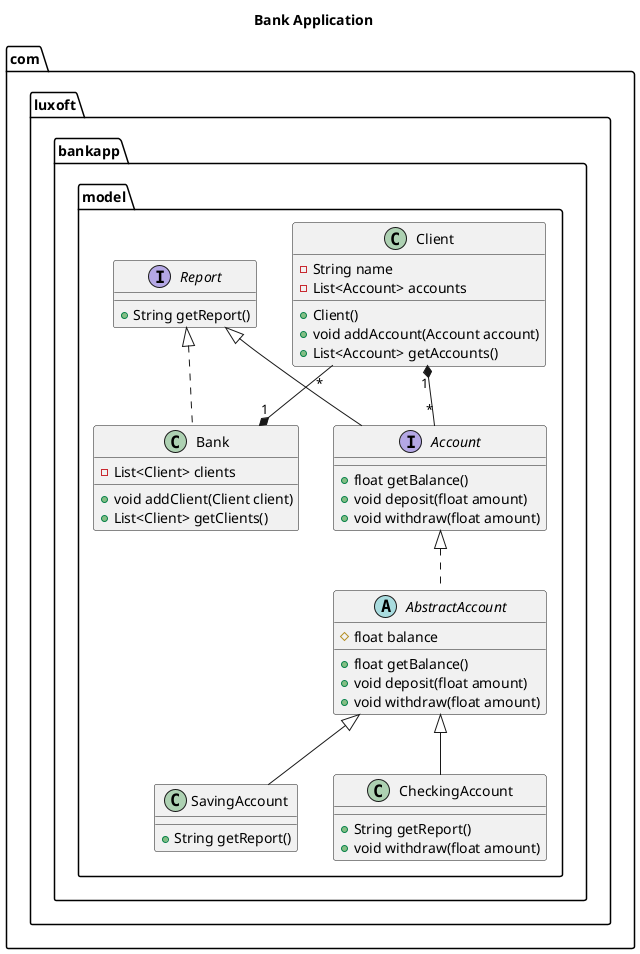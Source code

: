 @startuml
skinparam shadowing false

title Bank Application

package com.luxoft.bankapp.model {
    class Client {
      -String name
      -List<Account> accounts
      +Client()
      +void addAccount(Account account)
      +List<Account> getAccounts()
    }

    interface Report {
      +String getReport()
    }

    class Bank {
      -List<Client> clients
      +void addClient(Client client)
      +List<Client> getClients()
    }

    interface Account {
      +float getBalance()
      +void deposit(float amount)
      +void withdraw(float amount)
    }

    abstract class AbstractAccount {
      #float balance
      +float getBalance()
      +void deposit(float amount)
      +void withdraw(float amount)
    }

    class SavingAccount {
      +String getReport()
    }

    class CheckingAccount {
      +String getReport()
      +void withdraw(float amount)
    }

}


Client "1" *-- "*" Account
Client "*" --* "1" Bank
Report  <|-- Account
Account <|.. AbstractAccount
AbstractAccount <|-- SavingAccount
AbstractAccount <|-- CheckingAccount
Report <|.. Bank

@enduml